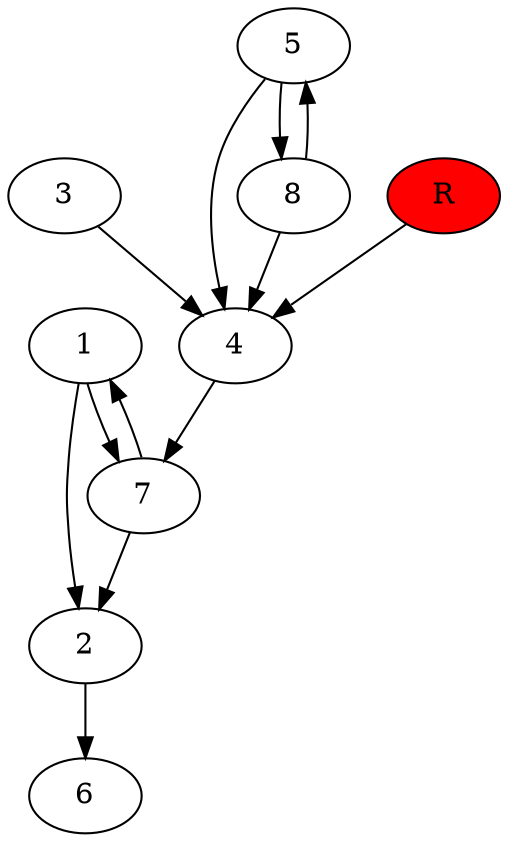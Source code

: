 digraph prb30180 {
	1
	2
	3
	4
	5
	6
	7
	8
	R [fillcolor="#ff0000" style=filled]
	1 -> 2
	1 -> 7
	2 -> 6
	3 -> 4
	4 -> 7
	5 -> 4
	5 -> 8
	7 -> 1
	7 -> 2
	8 -> 4
	8 -> 5
	R -> 4
}
